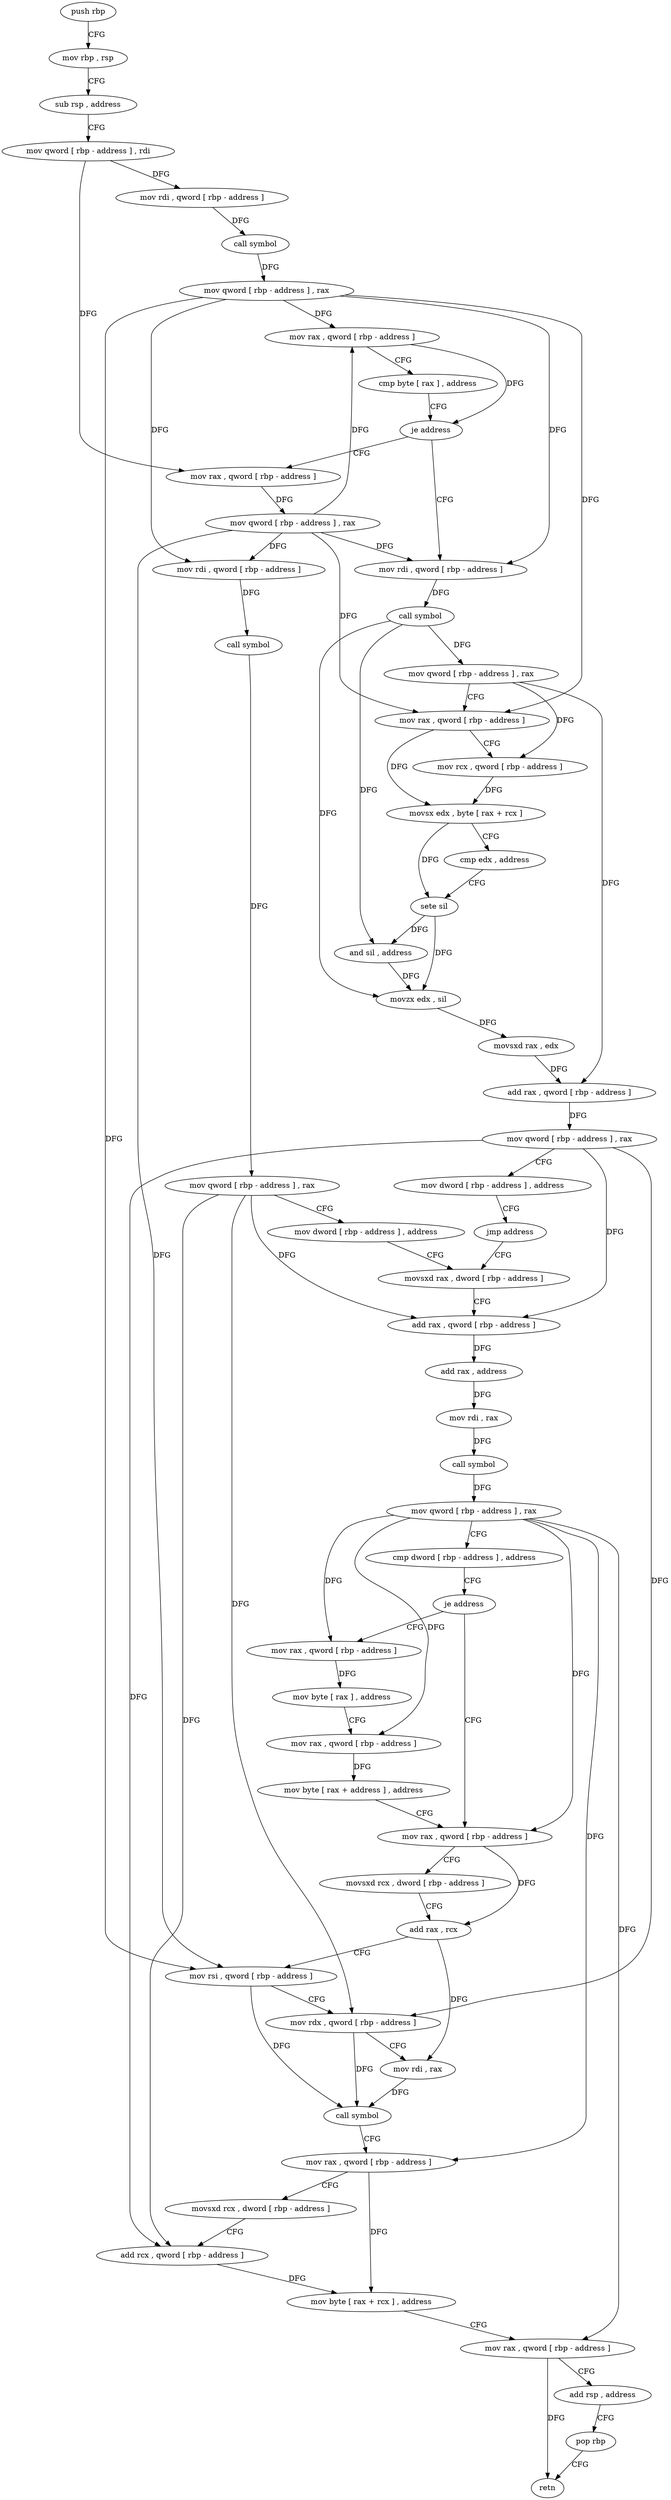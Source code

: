 digraph "func" {
"4201776" [label = "push rbp" ]
"4201777" [label = "mov rbp , rsp" ]
"4201780" [label = "sub rsp , address" ]
"4201784" [label = "mov qword [ rbp - address ] , rdi" ]
"4201788" [label = "mov rdi , qword [ rbp - address ]" ]
"4201792" [label = "call symbol" ]
"4201797" [label = "mov qword [ rbp - address ] , rax" ]
"4201801" [label = "mov rax , qword [ rbp - address ]" ]
"4201805" [label = "cmp byte [ rax ] , address" ]
"4201808" [label = "je address" ]
"4201877" [label = "mov rax , qword [ rbp - address ]" ]
"4201814" [label = "mov rdi , qword [ rbp - address ]" ]
"4201881" [label = "mov qword [ rbp - address ] , rax" ]
"4201885" [label = "mov rdi , qword [ rbp - address ]" ]
"4201889" [label = "call symbol" ]
"4201894" [label = "mov qword [ rbp - address ] , rax" ]
"4201898" [label = "mov dword [ rbp - address ] , address" ]
"4201905" [label = "movsxd rax , dword [ rbp - address ]" ]
"4201818" [label = "call symbol" ]
"4201823" [label = "mov qword [ rbp - address ] , rax" ]
"4201827" [label = "mov rax , qword [ rbp - address ]" ]
"4201831" [label = "mov rcx , qword [ rbp - address ]" ]
"4201835" [label = "movsx edx , byte [ rax + rcx ]" ]
"4201839" [label = "cmp edx , address" ]
"4201842" [label = "sete sil" ]
"4201846" [label = "and sil , address" ]
"4201850" [label = "movzx edx , sil" ]
"4201854" [label = "movsxd rax , edx" ]
"4201857" [label = "add rax , qword [ rbp - address ]" ]
"4201861" [label = "mov qword [ rbp - address ] , rax" ]
"4201865" [label = "mov dword [ rbp - address ] , address" ]
"4201872" [label = "jmp address" ]
"4201956" [label = "mov rax , qword [ rbp - address ]" ]
"4201960" [label = "movsxd rcx , dword [ rbp - address ]" ]
"4201964" [label = "add rax , rcx" ]
"4201967" [label = "mov rsi , qword [ rbp - address ]" ]
"4201971" [label = "mov rdx , qword [ rbp - address ]" ]
"4201975" [label = "mov rdi , rax" ]
"4201978" [label = "call symbol" ]
"4201983" [label = "mov rax , qword [ rbp - address ]" ]
"4201987" [label = "movsxd rcx , dword [ rbp - address ]" ]
"4201991" [label = "add rcx , qword [ rbp - address ]" ]
"4201995" [label = "mov byte [ rax + rcx ] , address" ]
"4201999" [label = "mov rax , qword [ rbp - address ]" ]
"4202003" [label = "add rsp , address" ]
"4202007" [label = "pop rbp" ]
"4202008" [label = "retn" ]
"4201941" [label = "mov rax , qword [ rbp - address ]" ]
"4201945" [label = "mov byte [ rax ] , address" ]
"4201948" [label = "mov rax , qword [ rbp - address ]" ]
"4201952" [label = "mov byte [ rax + address ] , address" ]
"4201909" [label = "add rax , qword [ rbp - address ]" ]
"4201913" [label = "add rax , address" ]
"4201919" [label = "mov rdi , rax" ]
"4201922" [label = "call symbol" ]
"4201927" [label = "mov qword [ rbp - address ] , rax" ]
"4201931" [label = "cmp dword [ rbp - address ] , address" ]
"4201935" [label = "je address" ]
"4201776" -> "4201777" [ label = "CFG" ]
"4201777" -> "4201780" [ label = "CFG" ]
"4201780" -> "4201784" [ label = "CFG" ]
"4201784" -> "4201788" [ label = "DFG" ]
"4201784" -> "4201877" [ label = "DFG" ]
"4201788" -> "4201792" [ label = "DFG" ]
"4201792" -> "4201797" [ label = "DFG" ]
"4201797" -> "4201801" [ label = "DFG" ]
"4201797" -> "4201885" [ label = "DFG" ]
"4201797" -> "4201814" [ label = "DFG" ]
"4201797" -> "4201827" [ label = "DFG" ]
"4201797" -> "4201967" [ label = "DFG" ]
"4201801" -> "4201805" [ label = "CFG" ]
"4201801" -> "4201808" [ label = "DFG" ]
"4201805" -> "4201808" [ label = "CFG" ]
"4201808" -> "4201877" [ label = "CFG" ]
"4201808" -> "4201814" [ label = "CFG" ]
"4201877" -> "4201881" [ label = "DFG" ]
"4201814" -> "4201818" [ label = "DFG" ]
"4201881" -> "4201885" [ label = "DFG" ]
"4201881" -> "4201801" [ label = "DFG" ]
"4201881" -> "4201814" [ label = "DFG" ]
"4201881" -> "4201827" [ label = "DFG" ]
"4201881" -> "4201967" [ label = "DFG" ]
"4201885" -> "4201889" [ label = "DFG" ]
"4201889" -> "4201894" [ label = "DFG" ]
"4201894" -> "4201898" [ label = "CFG" ]
"4201894" -> "4201909" [ label = "DFG" ]
"4201894" -> "4201971" [ label = "DFG" ]
"4201894" -> "4201991" [ label = "DFG" ]
"4201898" -> "4201905" [ label = "CFG" ]
"4201905" -> "4201909" [ label = "CFG" ]
"4201818" -> "4201823" [ label = "DFG" ]
"4201818" -> "4201846" [ label = "DFG" ]
"4201818" -> "4201850" [ label = "DFG" ]
"4201823" -> "4201827" [ label = "CFG" ]
"4201823" -> "4201831" [ label = "DFG" ]
"4201823" -> "4201857" [ label = "DFG" ]
"4201827" -> "4201831" [ label = "CFG" ]
"4201827" -> "4201835" [ label = "DFG" ]
"4201831" -> "4201835" [ label = "DFG" ]
"4201835" -> "4201839" [ label = "CFG" ]
"4201835" -> "4201842" [ label = "DFG" ]
"4201839" -> "4201842" [ label = "CFG" ]
"4201842" -> "4201846" [ label = "DFG" ]
"4201842" -> "4201850" [ label = "DFG" ]
"4201846" -> "4201850" [ label = "DFG" ]
"4201850" -> "4201854" [ label = "DFG" ]
"4201854" -> "4201857" [ label = "DFG" ]
"4201857" -> "4201861" [ label = "DFG" ]
"4201861" -> "4201865" [ label = "CFG" ]
"4201861" -> "4201909" [ label = "DFG" ]
"4201861" -> "4201971" [ label = "DFG" ]
"4201861" -> "4201991" [ label = "DFG" ]
"4201865" -> "4201872" [ label = "CFG" ]
"4201872" -> "4201905" [ label = "CFG" ]
"4201956" -> "4201960" [ label = "CFG" ]
"4201956" -> "4201964" [ label = "DFG" ]
"4201960" -> "4201964" [ label = "CFG" ]
"4201964" -> "4201967" [ label = "CFG" ]
"4201964" -> "4201975" [ label = "DFG" ]
"4201967" -> "4201971" [ label = "CFG" ]
"4201967" -> "4201978" [ label = "DFG" ]
"4201971" -> "4201975" [ label = "CFG" ]
"4201971" -> "4201978" [ label = "DFG" ]
"4201975" -> "4201978" [ label = "DFG" ]
"4201978" -> "4201983" [ label = "CFG" ]
"4201983" -> "4201987" [ label = "CFG" ]
"4201983" -> "4201995" [ label = "DFG" ]
"4201987" -> "4201991" [ label = "CFG" ]
"4201991" -> "4201995" [ label = "DFG" ]
"4201995" -> "4201999" [ label = "CFG" ]
"4201999" -> "4202003" [ label = "CFG" ]
"4201999" -> "4202008" [ label = "DFG" ]
"4202003" -> "4202007" [ label = "CFG" ]
"4202007" -> "4202008" [ label = "CFG" ]
"4201941" -> "4201945" [ label = "DFG" ]
"4201945" -> "4201948" [ label = "CFG" ]
"4201948" -> "4201952" [ label = "DFG" ]
"4201952" -> "4201956" [ label = "CFG" ]
"4201909" -> "4201913" [ label = "DFG" ]
"4201913" -> "4201919" [ label = "DFG" ]
"4201919" -> "4201922" [ label = "DFG" ]
"4201922" -> "4201927" [ label = "DFG" ]
"4201927" -> "4201931" [ label = "CFG" ]
"4201927" -> "4201956" [ label = "DFG" ]
"4201927" -> "4201983" [ label = "DFG" ]
"4201927" -> "4201999" [ label = "DFG" ]
"4201927" -> "4201941" [ label = "DFG" ]
"4201927" -> "4201948" [ label = "DFG" ]
"4201931" -> "4201935" [ label = "CFG" ]
"4201935" -> "4201956" [ label = "CFG" ]
"4201935" -> "4201941" [ label = "CFG" ]
}
